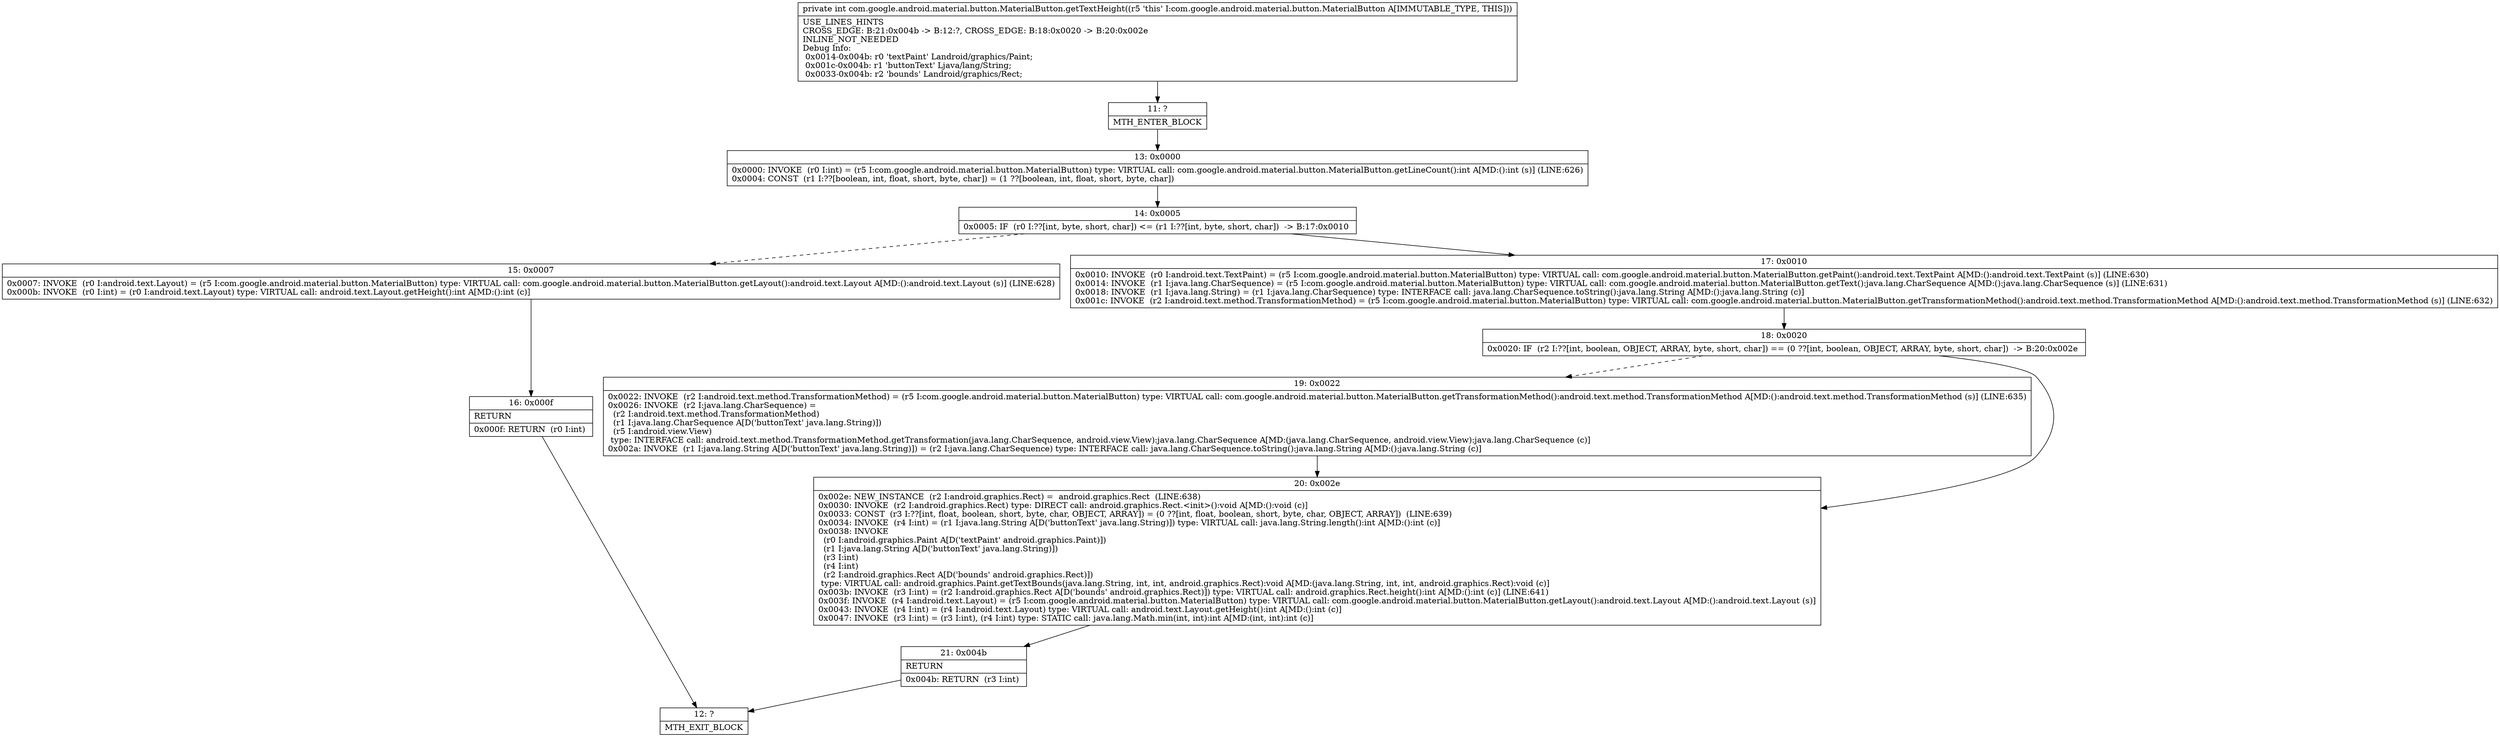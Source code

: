 digraph "CFG forcom.google.android.material.button.MaterialButton.getTextHeight()I" {
Node_11 [shape=record,label="{11\:\ ?|MTH_ENTER_BLOCK\l}"];
Node_13 [shape=record,label="{13\:\ 0x0000|0x0000: INVOKE  (r0 I:int) = (r5 I:com.google.android.material.button.MaterialButton) type: VIRTUAL call: com.google.android.material.button.MaterialButton.getLineCount():int A[MD:():int (s)] (LINE:626)\l0x0004: CONST  (r1 I:??[boolean, int, float, short, byte, char]) = (1 ??[boolean, int, float, short, byte, char]) \l}"];
Node_14 [shape=record,label="{14\:\ 0x0005|0x0005: IF  (r0 I:??[int, byte, short, char]) \<= (r1 I:??[int, byte, short, char])  \-\> B:17:0x0010 \l}"];
Node_15 [shape=record,label="{15\:\ 0x0007|0x0007: INVOKE  (r0 I:android.text.Layout) = (r5 I:com.google.android.material.button.MaterialButton) type: VIRTUAL call: com.google.android.material.button.MaterialButton.getLayout():android.text.Layout A[MD:():android.text.Layout (s)] (LINE:628)\l0x000b: INVOKE  (r0 I:int) = (r0 I:android.text.Layout) type: VIRTUAL call: android.text.Layout.getHeight():int A[MD:():int (c)]\l}"];
Node_16 [shape=record,label="{16\:\ 0x000f|RETURN\l|0x000f: RETURN  (r0 I:int) \l}"];
Node_12 [shape=record,label="{12\:\ ?|MTH_EXIT_BLOCK\l}"];
Node_17 [shape=record,label="{17\:\ 0x0010|0x0010: INVOKE  (r0 I:android.text.TextPaint) = (r5 I:com.google.android.material.button.MaterialButton) type: VIRTUAL call: com.google.android.material.button.MaterialButton.getPaint():android.text.TextPaint A[MD:():android.text.TextPaint (s)] (LINE:630)\l0x0014: INVOKE  (r1 I:java.lang.CharSequence) = (r5 I:com.google.android.material.button.MaterialButton) type: VIRTUAL call: com.google.android.material.button.MaterialButton.getText():java.lang.CharSequence A[MD:():java.lang.CharSequence (s)] (LINE:631)\l0x0018: INVOKE  (r1 I:java.lang.String) = (r1 I:java.lang.CharSequence) type: INTERFACE call: java.lang.CharSequence.toString():java.lang.String A[MD:():java.lang.String (c)]\l0x001c: INVOKE  (r2 I:android.text.method.TransformationMethod) = (r5 I:com.google.android.material.button.MaterialButton) type: VIRTUAL call: com.google.android.material.button.MaterialButton.getTransformationMethod():android.text.method.TransformationMethod A[MD:():android.text.method.TransformationMethod (s)] (LINE:632)\l}"];
Node_18 [shape=record,label="{18\:\ 0x0020|0x0020: IF  (r2 I:??[int, boolean, OBJECT, ARRAY, byte, short, char]) == (0 ??[int, boolean, OBJECT, ARRAY, byte, short, char])  \-\> B:20:0x002e \l}"];
Node_19 [shape=record,label="{19\:\ 0x0022|0x0022: INVOKE  (r2 I:android.text.method.TransformationMethod) = (r5 I:com.google.android.material.button.MaterialButton) type: VIRTUAL call: com.google.android.material.button.MaterialButton.getTransformationMethod():android.text.method.TransformationMethod A[MD:():android.text.method.TransformationMethod (s)] (LINE:635)\l0x0026: INVOKE  (r2 I:java.lang.CharSequence) = \l  (r2 I:android.text.method.TransformationMethod)\l  (r1 I:java.lang.CharSequence A[D('buttonText' java.lang.String)])\l  (r5 I:android.view.View)\l type: INTERFACE call: android.text.method.TransformationMethod.getTransformation(java.lang.CharSequence, android.view.View):java.lang.CharSequence A[MD:(java.lang.CharSequence, android.view.View):java.lang.CharSequence (c)]\l0x002a: INVOKE  (r1 I:java.lang.String A[D('buttonText' java.lang.String)]) = (r2 I:java.lang.CharSequence) type: INTERFACE call: java.lang.CharSequence.toString():java.lang.String A[MD:():java.lang.String (c)]\l}"];
Node_20 [shape=record,label="{20\:\ 0x002e|0x002e: NEW_INSTANCE  (r2 I:android.graphics.Rect) =  android.graphics.Rect  (LINE:638)\l0x0030: INVOKE  (r2 I:android.graphics.Rect) type: DIRECT call: android.graphics.Rect.\<init\>():void A[MD:():void (c)]\l0x0033: CONST  (r3 I:??[int, float, boolean, short, byte, char, OBJECT, ARRAY]) = (0 ??[int, float, boolean, short, byte, char, OBJECT, ARRAY])  (LINE:639)\l0x0034: INVOKE  (r4 I:int) = (r1 I:java.lang.String A[D('buttonText' java.lang.String)]) type: VIRTUAL call: java.lang.String.length():int A[MD:():int (c)]\l0x0038: INVOKE  \l  (r0 I:android.graphics.Paint A[D('textPaint' android.graphics.Paint)])\l  (r1 I:java.lang.String A[D('buttonText' java.lang.String)])\l  (r3 I:int)\l  (r4 I:int)\l  (r2 I:android.graphics.Rect A[D('bounds' android.graphics.Rect)])\l type: VIRTUAL call: android.graphics.Paint.getTextBounds(java.lang.String, int, int, android.graphics.Rect):void A[MD:(java.lang.String, int, int, android.graphics.Rect):void (c)]\l0x003b: INVOKE  (r3 I:int) = (r2 I:android.graphics.Rect A[D('bounds' android.graphics.Rect)]) type: VIRTUAL call: android.graphics.Rect.height():int A[MD:():int (c)] (LINE:641)\l0x003f: INVOKE  (r4 I:android.text.Layout) = (r5 I:com.google.android.material.button.MaterialButton) type: VIRTUAL call: com.google.android.material.button.MaterialButton.getLayout():android.text.Layout A[MD:():android.text.Layout (s)]\l0x0043: INVOKE  (r4 I:int) = (r4 I:android.text.Layout) type: VIRTUAL call: android.text.Layout.getHeight():int A[MD:():int (c)]\l0x0047: INVOKE  (r3 I:int) = (r3 I:int), (r4 I:int) type: STATIC call: java.lang.Math.min(int, int):int A[MD:(int, int):int (c)]\l}"];
Node_21 [shape=record,label="{21\:\ 0x004b|RETURN\l|0x004b: RETURN  (r3 I:int) \l}"];
MethodNode[shape=record,label="{private int com.google.android.material.button.MaterialButton.getTextHeight((r5 'this' I:com.google.android.material.button.MaterialButton A[IMMUTABLE_TYPE, THIS]))  | USE_LINES_HINTS\lCROSS_EDGE: B:21:0x004b \-\> B:12:?, CROSS_EDGE: B:18:0x0020 \-\> B:20:0x002e\lINLINE_NOT_NEEDED\lDebug Info:\l  0x0014\-0x004b: r0 'textPaint' Landroid\/graphics\/Paint;\l  0x001c\-0x004b: r1 'buttonText' Ljava\/lang\/String;\l  0x0033\-0x004b: r2 'bounds' Landroid\/graphics\/Rect;\l}"];
MethodNode -> Node_11;Node_11 -> Node_13;
Node_13 -> Node_14;
Node_14 -> Node_15[style=dashed];
Node_14 -> Node_17;
Node_15 -> Node_16;
Node_16 -> Node_12;
Node_17 -> Node_18;
Node_18 -> Node_19[style=dashed];
Node_18 -> Node_20;
Node_19 -> Node_20;
Node_20 -> Node_21;
Node_21 -> Node_12;
}

